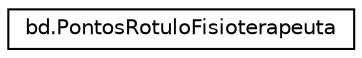 digraph "Graphical Class Hierarchy"
{
  edge [fontname="Helvetica",fontsize="10",labelfontname="Helvetica",labelfontsize="10"];
  node [fontname="Helvetica",fontsize="10",shape=record];
  rankdir="LR";
  Node0 [label="bd.PontosRotuloFisioterapeuta",height=0.2,width=0.4,color="black", fillcolor="white", style="filled",URL="$classbd_1_1_pontos_rotulo_fisioterapeuta.html"];
}
